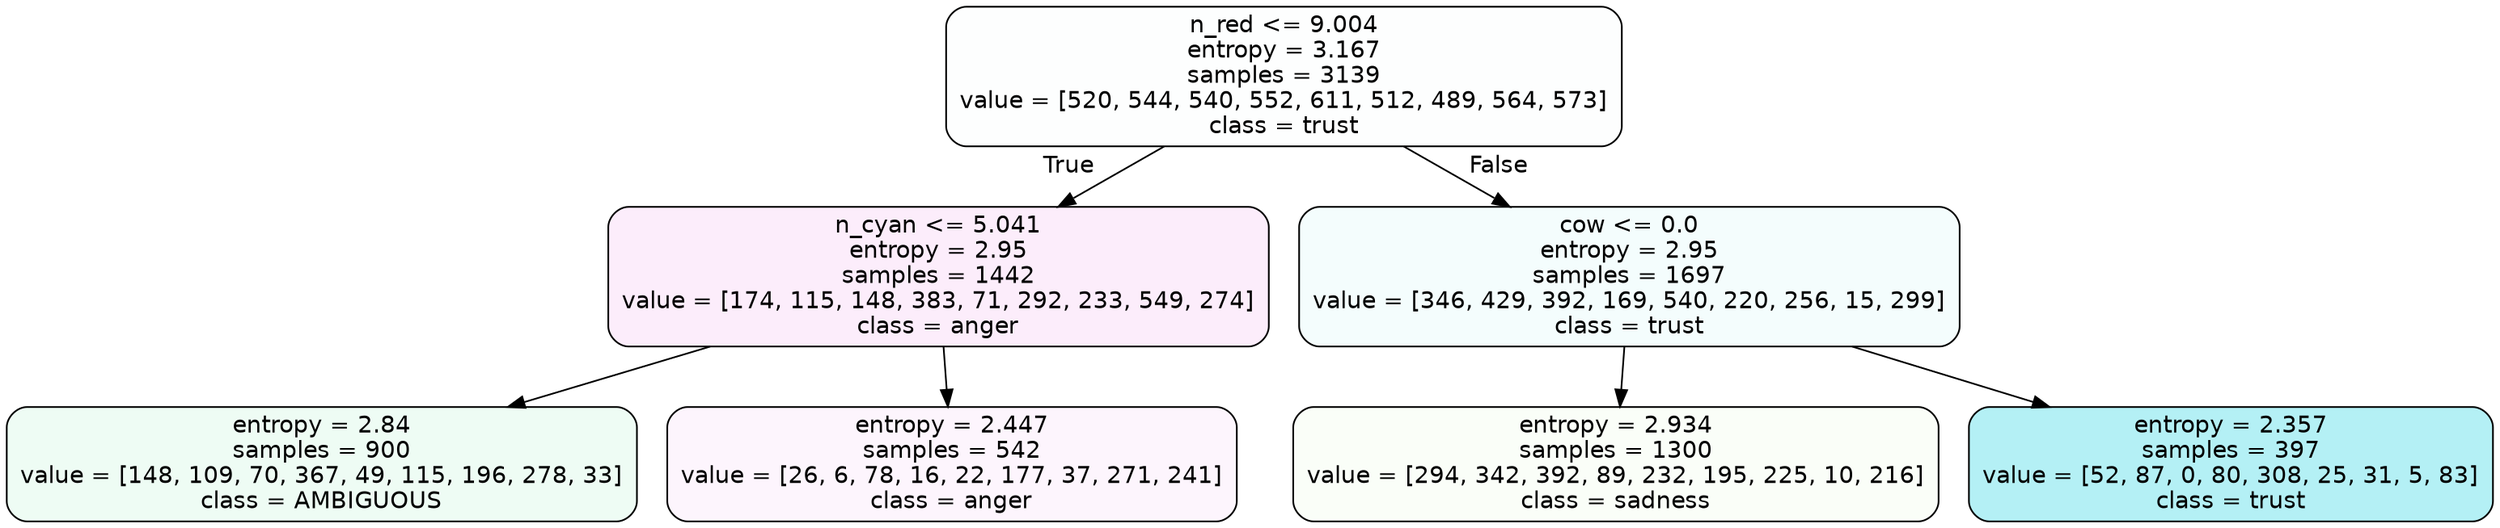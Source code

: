 digraph Tree {
node [shape=box, style="filled, rounded", color="black", fontname=helvetica] ;
edge [fontname=helvetica] ;
0 [label="n_red <= 9.004\nentropy = 3.167\nsamples = 3139\nvalue = [520, 544, 540, 552, 611, 512, 489, 564, 573]\nclass = trust", fillcolor="#39d7e502"] ;
1 [label="n_cyan <= 5.041\nentropy = 2.95\nsamples = 1442\nvalue = [174, 115, 148, 383, 71, 292, 233, 549, 274]\nclass = anger", fillcolor="#e539d717"] ;
0 -> 1 [labeldistance=2.5, labelangle=45, headlabel="True"] ;
2 [label="entropy = 2.84\nsamples = 900\nvalue = [148, 109, 70, 367, 49, 115, 196, 278, 33]\nclass = AMBIGUOUS", fillcolor="#39e58115"] ;
1 -> 2 ;
3 [label="entropy = 2.447\nsamples = 542\nvalue = [26, 6, 78, 16, 22, 177, 37, 271, 241]\nclass = anger", fillcolor="#e539d70c"] ;
1 -> 3 ;
4 [label="cow <= 0.0\nentropy = 2.95\nsamples = 1697\nvalue = [346, 429, 392, 169, 540, 220, 256, 15, 299]\nclass = trust", fillcolor="#39d7e50d"] ;
0 -> 4 [labeldistance=2.5, labelangle=-45, headlabel="False"] ;
5 [label="entropy = 2.934\nsamples = 1300\nvalue = [294, 342, 392, 89, 232, 195, 225, 10, 216]\nclass = sadness", fillcolor="#64e53908"] ;
4 -> 5 ;
6 [label="entropy = 2.357\nsamples = 397\nvalue = [52, 87, 0, 80, 308, 25, 31, 5, 83]\nclass = trust", fillcolor="#39d7e560"] ;
4 -> 6 ;
}